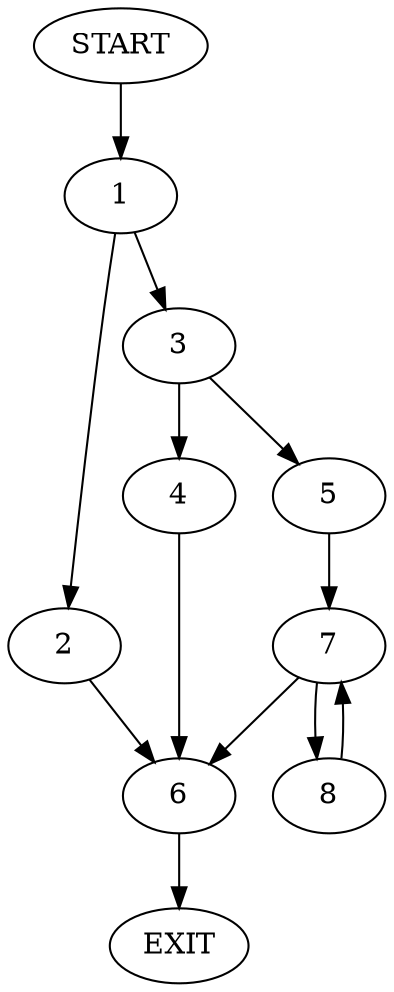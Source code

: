 digraph {
0 [label="START"]
9 [label="EXIT"]
0 -> 1
1 -> 2
1 -> 3
3 -> 4
3 -> 5
2 -> 6
6 -> 9
5 -> 7
4 -> 6
7 -> 8
7 -> 6
8 -> 7
}

